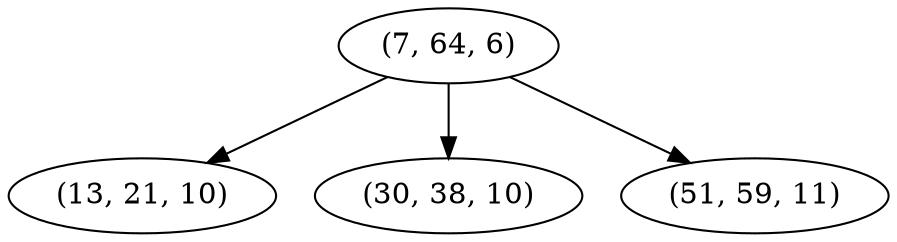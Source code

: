 digraph tree {
    "(7, 64, 6)";
    "(13, 21, 10)";
    "(30, 38, 10)";
    "(51, 59, 11)";
    "(7, 64, 6)" -> "(13, 21, 10)";
    "(7, 64, 6)" -> "(30, 38, 10)";
    "(7, 64, 6)" -> "(51, 59, 11)";
}
